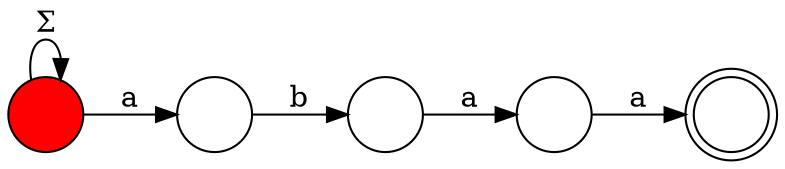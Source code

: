 digraph NFA {
	rankdir = "LR";

	node [
		shape = "circle";
		style = "filled";
		fillcolor = white;
		label = "";
	];

	0 [ fillcolor = red ];

	0 -> 0 [ label = "Σ" ];
	0 -> 1 [ label = "a" ];
	1 -> 2 [ label = "b" ];
	2 -> 3 [ label = "a" ];
	3 -> 4 [ label = "a" ];

	4 [
		shape = "doublecircle";
	];

}
